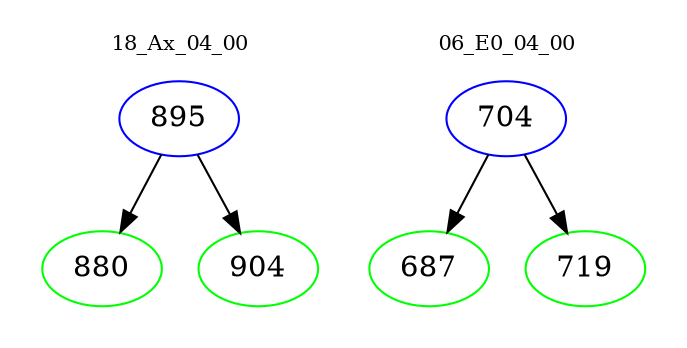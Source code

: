 digraph{
subgraph cluster_0 {
color = white
label = "18_Ax_04_00";
fontsize=10;
T0_895 [label="895", color="blue"]
T0_895 -> T0_880 [color="black"]
T0_880 [label="880", color="green"]
T0_895 -> T0_904 [color="black"]
T0_904 [label="904", color="green"]
}
subgraph cluster_1 {
color = white
label = "06_E0_04_00";
fontsize=10;
T1_704 [label="704", color="blue"]
T1_704 -> T1_687 [color="black"]
T1_687 [label="687", color="green"]
T1_704 -> T1_719 [color="black"]
T1_719 [label="719", color="green"]
}
}
